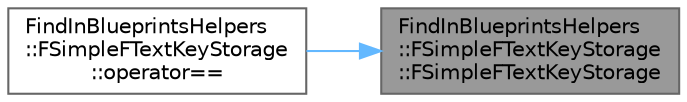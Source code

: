digraph "FindInBlueprintsHelpers::FSimpleFTextKeyStorage::FSimpleFTextKeyStorage"
{
 // INTERACTIVE_SVG=YES
 // LATEX_PDF_SIZE
  bgcolor="transparent";
  edge [fontname=Helvetica,fontsize=10,labelfontname=Helvetica,labelfontsize=10];
  node [fontname=Helvetica,fontsize=10,shape=box,height=0.2,width=0.4];
  rankdir="RL";
  Node1 [id="Node000001",label="FindInBlueprintsHelpers\l::FSimpleFTextKeyStorage\l::FSimpleFTextKeyStorage",height=0.2,width=0.4,color="gray40", fillcolor="grey60", style="filled", fontcolor="black",tooltip=" "];
  Node1 -> Node2 [id="edge1_Node000001_Node000002",dir="back",color="steelblue1",style="solid",tooltip=" "];
  Node2 [id="Node000002",label="FindInBlueprintsHelpers\l::FSimpleFTextKeyStorage\l::operator==",height=0.2,width=0.4,color="grey40", fillcolor="white", style="filled",URL="$d7/d51/structFindInBlueprintsHelpers_1_1FSimpleFTextKeyStorage.html#afa4455142d8d4b08db8873e3baf08519",tooltip=" "];
}
